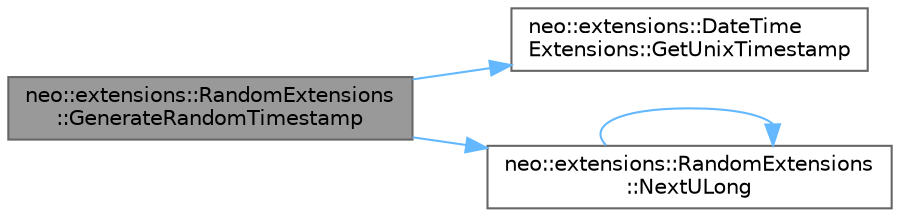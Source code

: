 digraph "neo::extensions::RandomExtensions::GenerateRandomTimestamp"
{
 // LATEX_PDF_SIZE
  bgcolor="transparent";
  edge [fontname=Helvetica,fontsize=10,labelfontname=Helvetica,labelfontsize=10];
  node [fontname=Helvetica,fontsize=10,shape=box,height=0.2,width=0.4];
  rankdir="LR";
  Node1 [id="Node000001",label="neo::extensions::RandomExtensions\l::GenerateRandomTimestamp",height=0.2,width=0.4,color="gray40", fillcolor="grey60", style="filled", fontcolor="black",tooltip="Generate random timestamp within reasonable bounds."];
  Node1 -> Node2 [id="edge1_Node000001_Node000002",color="steelblue1",style="solid",tooltip=" "];
  Node2 [id="Node000002",label="neo::extensions::DateTime\lExtensions::GetUnixTimestamp",height=0.2,width=0.4,color="grey40", fillcolor="white", style="filled",URL="$classneo_1_1extensions_1_1_date_time_extensions.html#a085011f7f04eec824158d02ae18649a3",tooltip="Get current Unix timestamp in seconds."];
  Node1 -> Node3 [id="edge2_Node000001_Node000003",color="steelblue1",style="solid",tooltip=" "];
  Node3 [id="Node000003",label="neo::extensions::RandomExtensions\l::NextULong",height=0.2,width=0.4,color="grey40", fillcolor="white", style="filled",URL="$classneo_1_1extensions_1_1_random_extensions.html#aada2b78ac4b021adeff88badeac41aa9",tooltip="Generate random 64-bit unsigned integer (full range)"];
  Node3 -> Node3 [id="edge3_Node000003_Node000003",color="steelblue1",style="solid",tooltip=" "];
}
